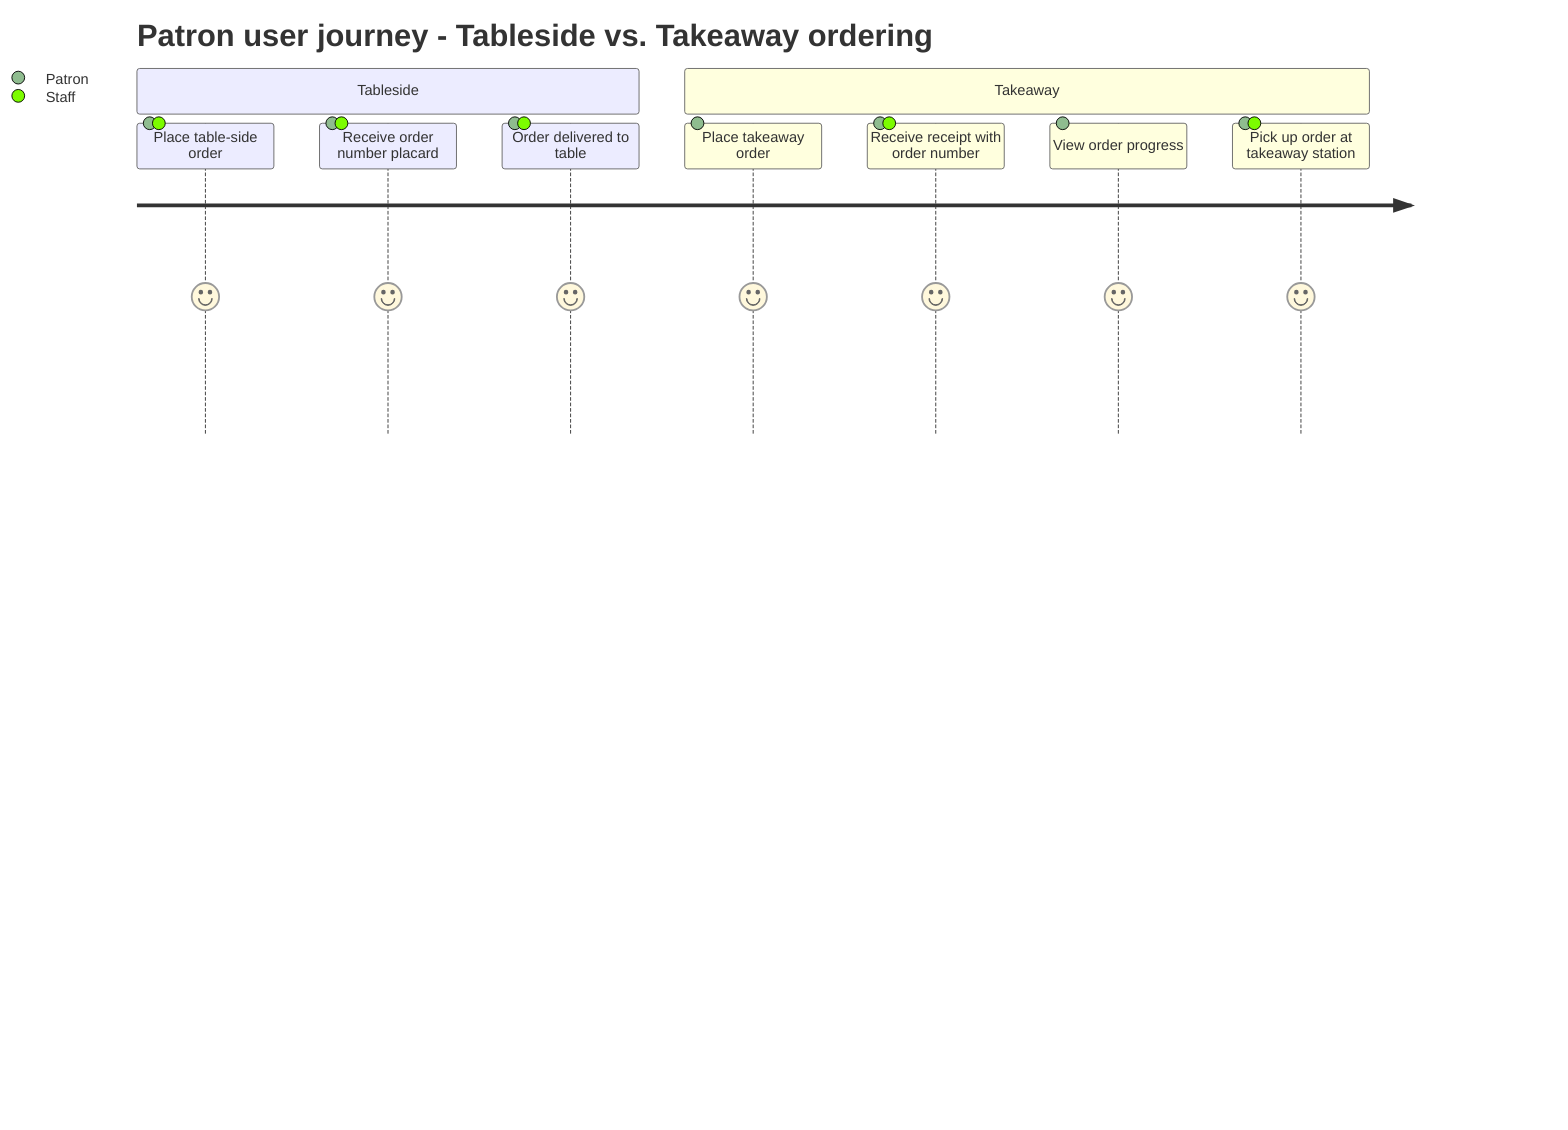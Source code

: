 journey
    title Patron user journey - Tableside vs. Takeaway ordering
    section Tableside
      Place table-side order: 5: Patron, Staff
      Receive order number placard: 5: Patron, Staff
      Order delivered to table: 5: Patron, Staff
    section Takeaway
      Place takeaway order: 5: Patron
      Receive receipt with order number: 5: Patron, Staff
      View order progress: 5: Patron
      Pick up order at takeaway station: 5: Patron, Staff